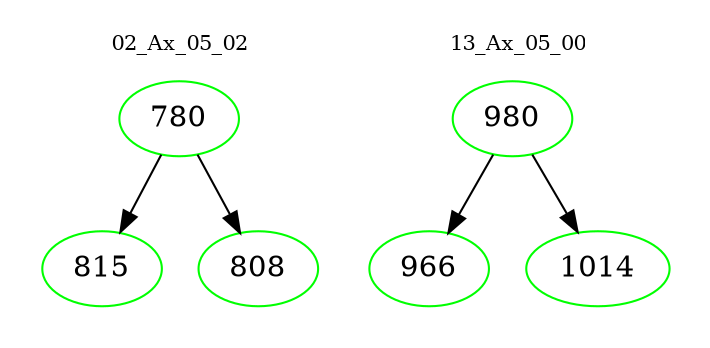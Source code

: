 digraph{
subgraph cluster_0 {
color = white
label = "02_Ax_05_02";
fontsize=10;
T0_780 [label="780", color="green"]
T0_780 -> T0_815 [color="black"]
T0_815 [label="815", color="green"]
T0_780 -> T0_808 [color="black"]
T0_808 [label="808", color="green"]
}
subgraph cluster_1 {
color = white
label = "13_Ax_05_00";
fontsize=10;
T1_980 [label="980", color="green"]
T1_980 -> T1_966 [color="black"]
T1_966 [label="966", color="green"]
T1_980 -> T1_1014 [color="black"]
T1_1014 [label="1014", color="green"]
}
}
